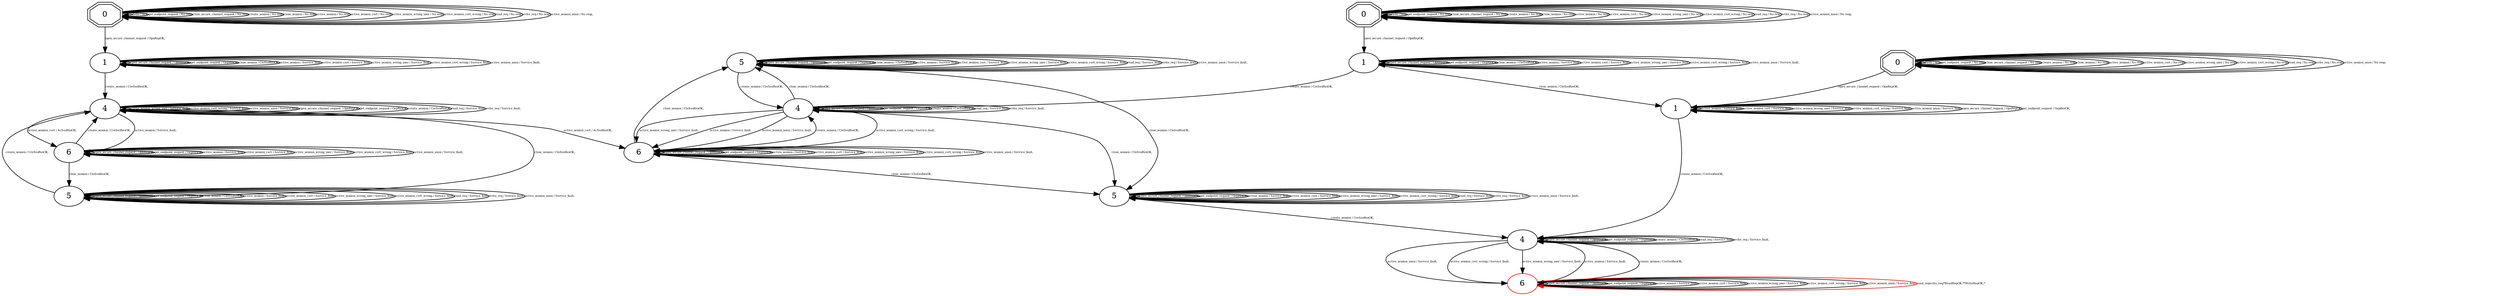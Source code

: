 digraph "Automata" { 
	 "5_1_true" [shape=ellipse,style=filled,fillcolor=white,URL="5",label="5"];
	 "5_1_false" [shape=ellipse,style=filled,fillcolor=white,URL="5",label="5"];
	 "5_0_true" [shape=ellipse,style=filled,fillcolor=white,URL="5",label="5"];
	 "4_0_true" [shape=ellipse,style=filled,fillcolor=white,URL="4",label="4"];
	 "1_1_false" [shape=ellipse,style=filled,fillcolor=white,URL="1",label="1"];
	 "1_0_true" [shape=ellipse,style=filled,fillcolor=white,URL="1",label="1"];
	 "0_1_false" [shape=doubleoctagon,style=filled,fillcolor=white,URL="0",label="0"];
	 "6_1_true" [shape=ellipse,style=filled,fillcolor=white,URL="6",label="6"];
	 "4_1_false" [shape=ellipse,style=filled,fillcolor=white,URL="4",label="4"];
	 "4_1_true" [shape=ellipse,style=filled,fillcolor=white,URL="4",label="4"];
	 "1_1_true" [shape=ellipse,style=filled,fillcolor=white,URL="1",label="1"];
	 "0_0_true" [shape=doubleoctagon,style=filled,fillcolor=white,URL="0",label="0"];
	 "6_1_false" [shape=ellipse,style=filled,fillcolor=white,URL="6",label="6",color=red];
	 "6_0_true" [shape=ellipse,style=filled,fillcolor=white,URL="6",label="6"];
	 "0_1_true" [shape=doubleoctagon,style=filled,fillcolor=white,URL="0",label="0"];
	 "6_1_false"->"6_1_false" [fontsize=5,label="open_secure_channel_request / OpnRepOK,"];
	 "6_1_false"->"6_1_false" [fontsize=5,label="get_endpoint_request / GepResOK,"];
	 "6_1_false"->"6_1_false" [fontsize=5,label="active_session / Service_fault,"];
	 "6_1_false"->"6_1_false" [fontsize=5,label="active_session_cert / Service_fault,"];
	 "6_1_false"->"6_1_false" [fontsize=5,label="active_session_wrong_user / Service_fault,"];
	 "6_1_false"->"6_1_false" [fontsize=5,label="active_session_cert_wrong / Service_fault,"];
	 "6_1_false"->"6_1_false" [fontsize=5,label="active_session_anon / Service_fault,"];
	 "6_1_false"->"4_1_false" [fontsize=5,label="create_session / CreSesResOK,"];
	 "4_1_false"->"6_1_false" [fontsize=5,label="active_session_anon / Service_fault,"];
	 "4_1_false"->"6_1_false" [fontsize=5,label="active_session_cert_wrong / Service_fault,"];
	 "4_1_false"->"6_1_false" [fontsize=5,label="active_session_wrong_user / Service_fault,"];
	 "4_1_false"->"6_1_false" [fontsize=5,label="active_session / Service_fault,"];
	 "4_1_false"->"4_1_false" [fontsize=5,label="open_secure_channel_request / OpnRepOK,"];
	 "4_1_false"->"4_1_false" [fontsize=5,label="get_endpoint_request / GepResOK,"];
	 "4_1_false"->"4_1_false" [fontsize=5,label="create_session / CreSesResOK,"];
	 "4_1_false"->"4_1_false" [fontsize=5,label="read_req / Service_fault,"];
	 "4_1_false"->"4_1_false" [fontsize=5,label="write_req / Service_fault,"];
	 "1_1_false"->"1_1_false" [fontsize=5,label="active_session / Service_fault,"];
	 "1_1_false"->"1_1_false" [fontsize=5,label="active_session_cert / Service_fault,"];
	 "1_1_false"->"1_1_false" [fontsize=5,label="active_session_wrong_user / Service_fault,"];
	 "1_1_false"->"1_1_false" [fontsize=5,label="active_session_cert_wrong / Service_fault,"];
	 "1_1_false"->"1_1_false" [fontsize=5,label="active_session_anon / Service_fault,"];
	 "1_1_false"->"1_1_false" [fontsize=5,label="open_secure_channel_request / OpnRepOK,"];
	 "1_1_false"->"1_1_false" [fontsize=5,label="get_endpoint_request / GepResOK,"];
	 "1_1_false"->"4_1_false" [fontsize=5,label="create_session / CreSesResOK,"];
	 "5_1_false"->"5_1_false" [fontsize=5,label="open_secure_channel_request / OpnRepOK,"];
	 "5_1_false"->"5_1_false" [fontsize=5,label="get_endpoint_request / GepResOK,"];
	 "5_1_false"->"5_1_false" [fontsize=5,label="active_session / Service_fault,"];
	 "5_1_false"->"5_1_false" [fontsize=5,label="active_session_cert / Service_fault,"];
	 "5_1_false"->"5_1_false" [fontsize=5,label="active_session_wrong_user / Service_fault,"];
	 "5_1_false"->"5_1_false" [fontsize=5,label="active_session_cert_wrong / Service_fault,"];
	 "5_1_false"->"5_1_false" [fontsize=5,label="read_req / Service_fault,"];
	 "5_1_false"->"5_1_false" [fontsize=5,label="write_req / Service_fault,"];
	 "5_1_false"->"5_1_false" [fontsize=5,label="active_session_anon / Service_fault,"];
	 "5_1_false"->"4_1_false" [fontsize=5,label="create_session / CreSesResOK,"];
	 "4_1_true"->"6_1_true" [fontsize=5,label="active_session_anon / Service_fault,"];
	 "4_1_true"->"6_1_true" [fontsize=5,label="active_session_cert_wrong / Service_fault,"];
	 "4_1_true"->"6_1_true" [fontsize=5,label="active_session_wrong_user / Service_fault,"];
	 "4_1_true"->"6_1_true" [fontsize=5,label="active_session / Service_fault,"];
	 "4_1_true"->"5_1_true" [fontsize=5,label="close_session / CloSesResOK,"];
	 "4_1_true"->"4_1_true" [fontsize=5,label="open_secure_channel_request / OpnRepOK,"];
	 "4_1_true"->"4_1_true" [fontsize=5,label="get_endpoint_request / GepResOK,"];
	 "4_1_true"->"4_1_true" [fontsize=5,label="create_session / CreSesResOK,"];
	 "4_1_true"->"4_1_true" [fontsize=5,label="read_req / Service_fault,"];
	 "4_1_true"->"4_1_true" [fontsize=5,label="write_req / Service_fault,"];
	 "4_1_true"->"5_1_false" [fontsize=5,label="close_session / CloSesResOK,"];
	 "6_1_true"->"5_1_false" [fontsize=5,label="close_session / CloSesResOK,"];
	 "6_1_true"->"5_1_true" [fontsize=5,label="close_session / CloSesResOK,"];
	 "6_1_true"->"4_1_true" [fontsize=5,label="create_session / CreSesResOK,"];
	 "6_1_true"->"6_1_true" [fontsize=5,label="open_secure_channel_request / OpnRepOK,"];
	 "6_1_true"->"6_1_true" [fontsize=5,label="get_endpoint_request / GepResOK,"];
	 "6_1_true"->"6_1_true" [fontsize=5,label="active_session / Service_fault,"];
	 "6_1_true"->"6_1_true" [fontsize=5,label="active_session_cert / Service_fault,"];
	 "6_1_true"->"6_1_true" [fontsize=5,label="active_session_wrong_user / Service_fault,"];
	 "6_1_true"->"6_1_true" [fontsize=5,label="active_session_cert_wrong / Service_fault,"];
	 "6_1_true"->"6_1_true" [fontsize=5,label="active_session_anon / Service_fault,"];
	 "5_1_true"->"5_1_true" [fontsize=5,label="open_secure_channel_request / OpnRepOK,"];
	 "5_1_true"->"5_1_true" [fontsize=5,label="get_endpoint_request / GepResOK,"];
	 "5_1_true"->"5_1_true" [fontsize=5,label="close_session / CloSesResOK,"];
	 "5_1_true"->"5_1_true" [fontsize=5,label="active_session / Service_fault,"];
	 "5_1_true"->"5_1_true" [fontsize=5,label="active_session_cert / Service_fault,"];
	 "5_1_true"->"5_1_true" [fontsize=5,label="active_session_wrong_user / Service_fault,"];
	 "5_1_true"->"5_1_true" [fontsize=5,label="active_session_cert_wrong / Service_fault,"];
	 "5_1_true"->"5_1_true" [fontsize=5,label="read_req / Service_fault,"];
	 "5_1_true"->"5_1_true" [fontsize=5,label="write_req / Service_fault,"];
	 "5_1_true"->"5_1_true" [fontsize=5,label="active_session_anon / Service_fault,"];
	 "5_1_true"->"5_1_false" [fontsize=5,label="close_session / CloSesResOK,"];
	 "5_1_true"->"4_1_true" [fontsize=5,label="create_session / CreSesResOK,"];
	 "4_0_true"->"4_0_true" [fontsize=5,label="active_session_wrong_user / Service_fault,"];
	 "4_0_true"->"4_0_true" [fontsize=5,label="active_session_cert_wrong / Service_fault,"];
	 "4_0_true"->"4_0_true" [fontsize=5,label="active_session_anon / Service_fault,"];
	 "4_0_true"->"4_0_true" [fontsize=5,label="open_secure_channel_request / OpnRepOK,"];
	 "4_0_true"->"4_0_true" [fontsize=5,label="get_endpoint_request / GepResOK,"];
	 "4_0_true"->"4_0_true" [fontsize=5,label="create_session / CreSesResOK,"];
	 "4_0_true"->"4_0_true" [fontsize=5,label="read_req / Service_fault,"];
	 "4_0_true"->"4_0_true" [fontsize=5,label="write_req / Service_fault,"];
	 "4_0_true"->"6_1_true" [fontsize=5,label="active_session_cert / AcSesResOK,"];
	 "4_0_true"->"6_0_true" [fontsize=5,label="active_session / Service_fault,"];
	 "4_0_true"->"6_0_true" [fontsize=5,label="active_session_cert / AcSesResOK,"];
	 "4_0_true"->"5_0_true" [fontsize=5,label="close_session / CloSesResOK,"];
	 "1_1_true"->"1_1_true" [fontsize=5,label="open_secure_channel_request / OpnRepOK,"];
	 "1_1_true"->"1_1_true" [fontsize=5,label="get_endpoint_request / GepResOK,"];
	 "1_1_true"->"1_1_true" [fontsize=5,label="close_session / CloSesResOK,"];
	 "1_1_true"->"1_1_true" [fontsize=5,label="active_session / Service_fault,"];
	 "1_1_true"->"1_1_true" [fontsize=5,label="active_session_cert / Service_fault,"];
	 "1_1_true"->"1_1_true" [fontsize=5,label="active_session_wrong_user / Service_fault,"];
	 "1_1_true"->"1_1_true" [fontsize=5,label="active_session_cert_wrong / Service_fault,"];
	 "1_1_true"->"1_1_true" [fontsize=5,label="active_session_anon / Service_fault,"];
	 "1_1_true"->"1_1_false" [fontsize=5,label="close_session / CloSesResOK,"];
	 "1_1_true"->"4_1_true" [fontsize=5,label="create_session / CreSesResOK,"];
	 "0_1_true"->"0_1_true" [fontsize=5,label="hello / Ack,"];
	 "0_1_true"->"0_1_true" [fontsize=5,label="get_endpoint_request / No resp,"];
	 "0_1_true"->"0_1_true" [fontsize=5,label="close_secure_channel_request / No resp,"];
	 "0_1_true"->"0_1_true" [fontsize=5,label="create_session / No resp,"];
	 "0_1_true"->"0_1_true" [fontsize=5,label="close_session / No resp,"];
	 "0_1_true"->"0_1_true" [fontsize=5,label="active_session / No resp,"];
	 "0_1_true"->"0_1_true" [fontsize=5,label="active_session_cert / No resp,"];
	 "0_1_true"->"0_1_true" [fontsize=5,label="active_session_wrong_user / No resp,"];
	 "0_1_true"->"0_1_true" [fontsize=5,label="active_session_cert_wrong / No resp,"];
	 "0_1_true"->"0_1_true" [fontsize=5,label="read_req / No resp,"];
	 "0_1_true"->"0_1_true" [fontsize=5,label="write_req / No resp,"];
	 "0_1_true"->"0_1_true" [fontsize=5,label="active_session_anon / No resp,"];
	 "0_1_true"->"1_1_true" [fontsize=5,label="open_secure_channel_request / OpnRepOK,"];
	 "6_0_true"->"4_0_true" [fontsize=5,label="create_session / CreSesResOK,"];
	 "6_0_true"->"5_0_true" [fontsize=5,label="close_session / CloSesResOK,"];
	 "6_0_true"->"6_0_true" [fontsize=5,label="open_secure_channel_request / OpnRepOK,"];
	 "6_0_true"->"6_0_true" [fontsize=5,label="get_endpoint_request / GepResOK,"];
	 "6_0_true"->"6_0_true" [fontsize=5,label="active_session / Service_fault,"];
	 "6_0_true"->"6_0_true" [fontsize=5,label="active_session_cert / Service_fault,"];
	 "6_0_true"->"6_0_true" [fontsize=5,label="active_session_wrong_user / Service_fault,"];
	 "6_0_true"->"6_0_true" [fontsize=5,label="active_session_cert_wrong / Service_fault,"];
	 "6_0_true"->"6_0_true" [fontsize=5,label="active_session_anon / Service_fault,"];
	 "5_0_true"->"5_0_true" [fontsize=5,label="open_secure_channel_request / OpnRepOK,"];
	 "5_0_true"->"5_0_true" [fontsize=5,label="get_endpoint_request / GepResOK,"];
	 "5_0_true"->"5_0_true" [fontsize=5,label="close_session / CloSesResOK,"];
	 "5_0_true"->"5_0_true" [fontsize=5,label="active_session / Service_fault,"];
	 "5_0_true"->"5_0_true" [fontsize=5,label="active_session_cert / Service_fault,"];
	 "5_0_true"->"5_0_true" [fontsize=5,label="active_session_wrong_user / Service_fault,"];
	 "5_0_true"->"5_0_true" [fontsize=5,label="active_session_cert_wrong / Service_fault,"];
	 "5_0_true"->"5_0_true" [fontsize=5,label="read_req / Service_fault,"];
	 "5_0_true"->"5_0_true" [fontsize=5,label="write_req / Service_fault,"];
	 "5_0_true"->"5_0_true" [fontsize=5,label="active_session_anon / Service_fault,"];
	 "5_0_true"->"4_0_true" [fontsize=5,label="create_session / CreSesResOK,"];
	 "1_0_true"->"4_0_true" [fontsize=5,label="create_session / CreSesResOK,"];
	 "1_0_true"->"1_0_true" [fontsize=5,label="open_secure_channel_request / OpnRepOK,"];
	 "1_0_true"->"1_0_true" [fontsize=5,label="get_endpoint_request / GepResOK,"];
	 "1_0_true"->"1_0_true" [fontsize=5,label="close_session / CloSesResOK,"];
	 "1_0_true"->"1_0_true" [fontsize=5,label="active_session / Service_fault,"];
	 "1_0_true"->"1_0_true" [fontsize=5,label="active_session_cert / Service_fault,"];
	 "1_0_true"->"1_0_true" [fontsize=5,label="active_session_wrong_user / Service_fault,"];
	 "1_0_true"->"1_0_true" [fontsize=5,label="active_session_cert_wrong / Service_fault,"];
	 "1_0_true"->"1_0_true" [fontsize=5,label="active_session_anon / Service_fault,"];
	 "0_0_true"->"1_0_true" [fontsize=5,label="open_secure_channel_request / OpnRepOK,"];
	 "0_0_true"->"0_0_true" [fontsize=5,label="hello / Ack,"];
	 "0_0_true"->"0_0_true" [fontsize=5,label="get_endpoint_request / No resp,"];
	 "0_0_true"->"0_0_true" [fontsize=5,label="close_secure_channel_request / No resp,"];
	 "0_0_true"->"0_0_true" [fontsize=5,label="create_session / No resp,"];
	 "0_0_true"->"0_0_true" [fontsize=5,label="close_session / No resp,"];
	 "0_0_true"->"0_0_true" [fontsize=5,label="active_session / No resp,"];
	 "0_0_true"->"0_0_true" [fontsize=5,label="active_session_cert / No resp,"];
	 "0_0_true"->"0_0_true" [fontsize=5,label="active_session_wrong_user / No resp,"];
	 "0_0_true"->"0_0_true" [fontsize=5,label="active_session_cert_wrong / No resp,"];
	 "0_0_true"->"0_0_true" [fontsize=5,label="read_req / No resp,"];
	 "0_0_true"->"0_0_true" [fontsize=5,label="write_req / No resp,"];
	 "0_0_true"->"0_0_true" [fontsize=5,label="active_session_anon / No resp,"];
	 "0_1_false"->"0_1_false" [fontsize=5,label="hello / Ack,"];
	 "0_1_false"->"0_1_false" [fontsize=5,label="get_endpoint_request / No resp,"];
	 "0_1_false"->"0_1_false" [fontsize=5,label="close_secure_channel_request / No resp,"];
	 "0_1_false"->"0_1_false" [fontsize=5,label="create_session / No resp,"];
	 "0_1_false"->"0_1_false" [fontsize=5,label="close_session / No resp,"];
	 "0_1_false"->"0_1_false" [fontsize=5,label="active_session / No resp,"];
	 "0_1_false"->"0_1_false" [fontsize=5,label="active_session_cert / No resp,"];
	 "0_1_false"->"0_1_false" [fontsize=5,label="active_session_wrong_user / No resp,"];
	 "0_1_false"->"0_1_false" [fontsize=5,label="active_session_cert_wrong / No resp,"];
	 "0_1_false"->"0_1_false" [fontsize=5,label="read_req / No resp,"];
	 "0_1_false"->"0_1_false" [fontsize=5,label="write_req / No resp,"];
	 "0_1_false"->"0_1_false" [fontsize=5,label="active_session_anon / No resp,"];
	 "0_1_false"->"1_1_false" [fontsize=5,label="open_secure_channel_request / OpnRepOK,"];
	"6_1_false"->"6_1_false"[color=red,label="read_reqwrite_req/*ReadRepOK,**WriteRepOK,*",fontsize=5];}
